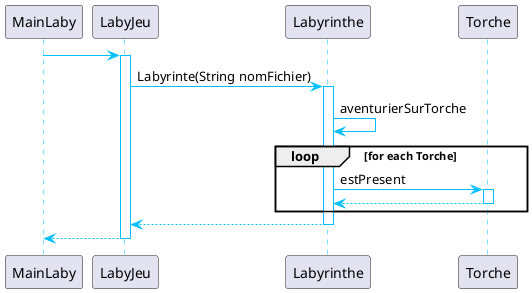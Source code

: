 @startuml
'https://plantuml.com/sequence-diagram

skinparam sequence {
    ArrowColor DeepSkyBlue
    ActorBorderColor DeepSkyBlue
    LifeLineBorderColor DeepSkyBlue
}
MainLaby -> LabyJeu:
activate LabyJeu
LabyJeu -> Labyrinthe: Labyrinte(String nomFichier)

activate Labyrinthe
Labyrinthe->Labyrinthe : aventurierSurTorche

loop for each Torche
Labyrinthe->Torche : estPresent
activate Torche
Labyrinthe<--Torche :
deactivate Torche
end loop

Labyrinthe --> LabyJeu
deactivate Labyrinthe

LabyJeu --> MainLaby:
deactivate LabyJeu

@enduml